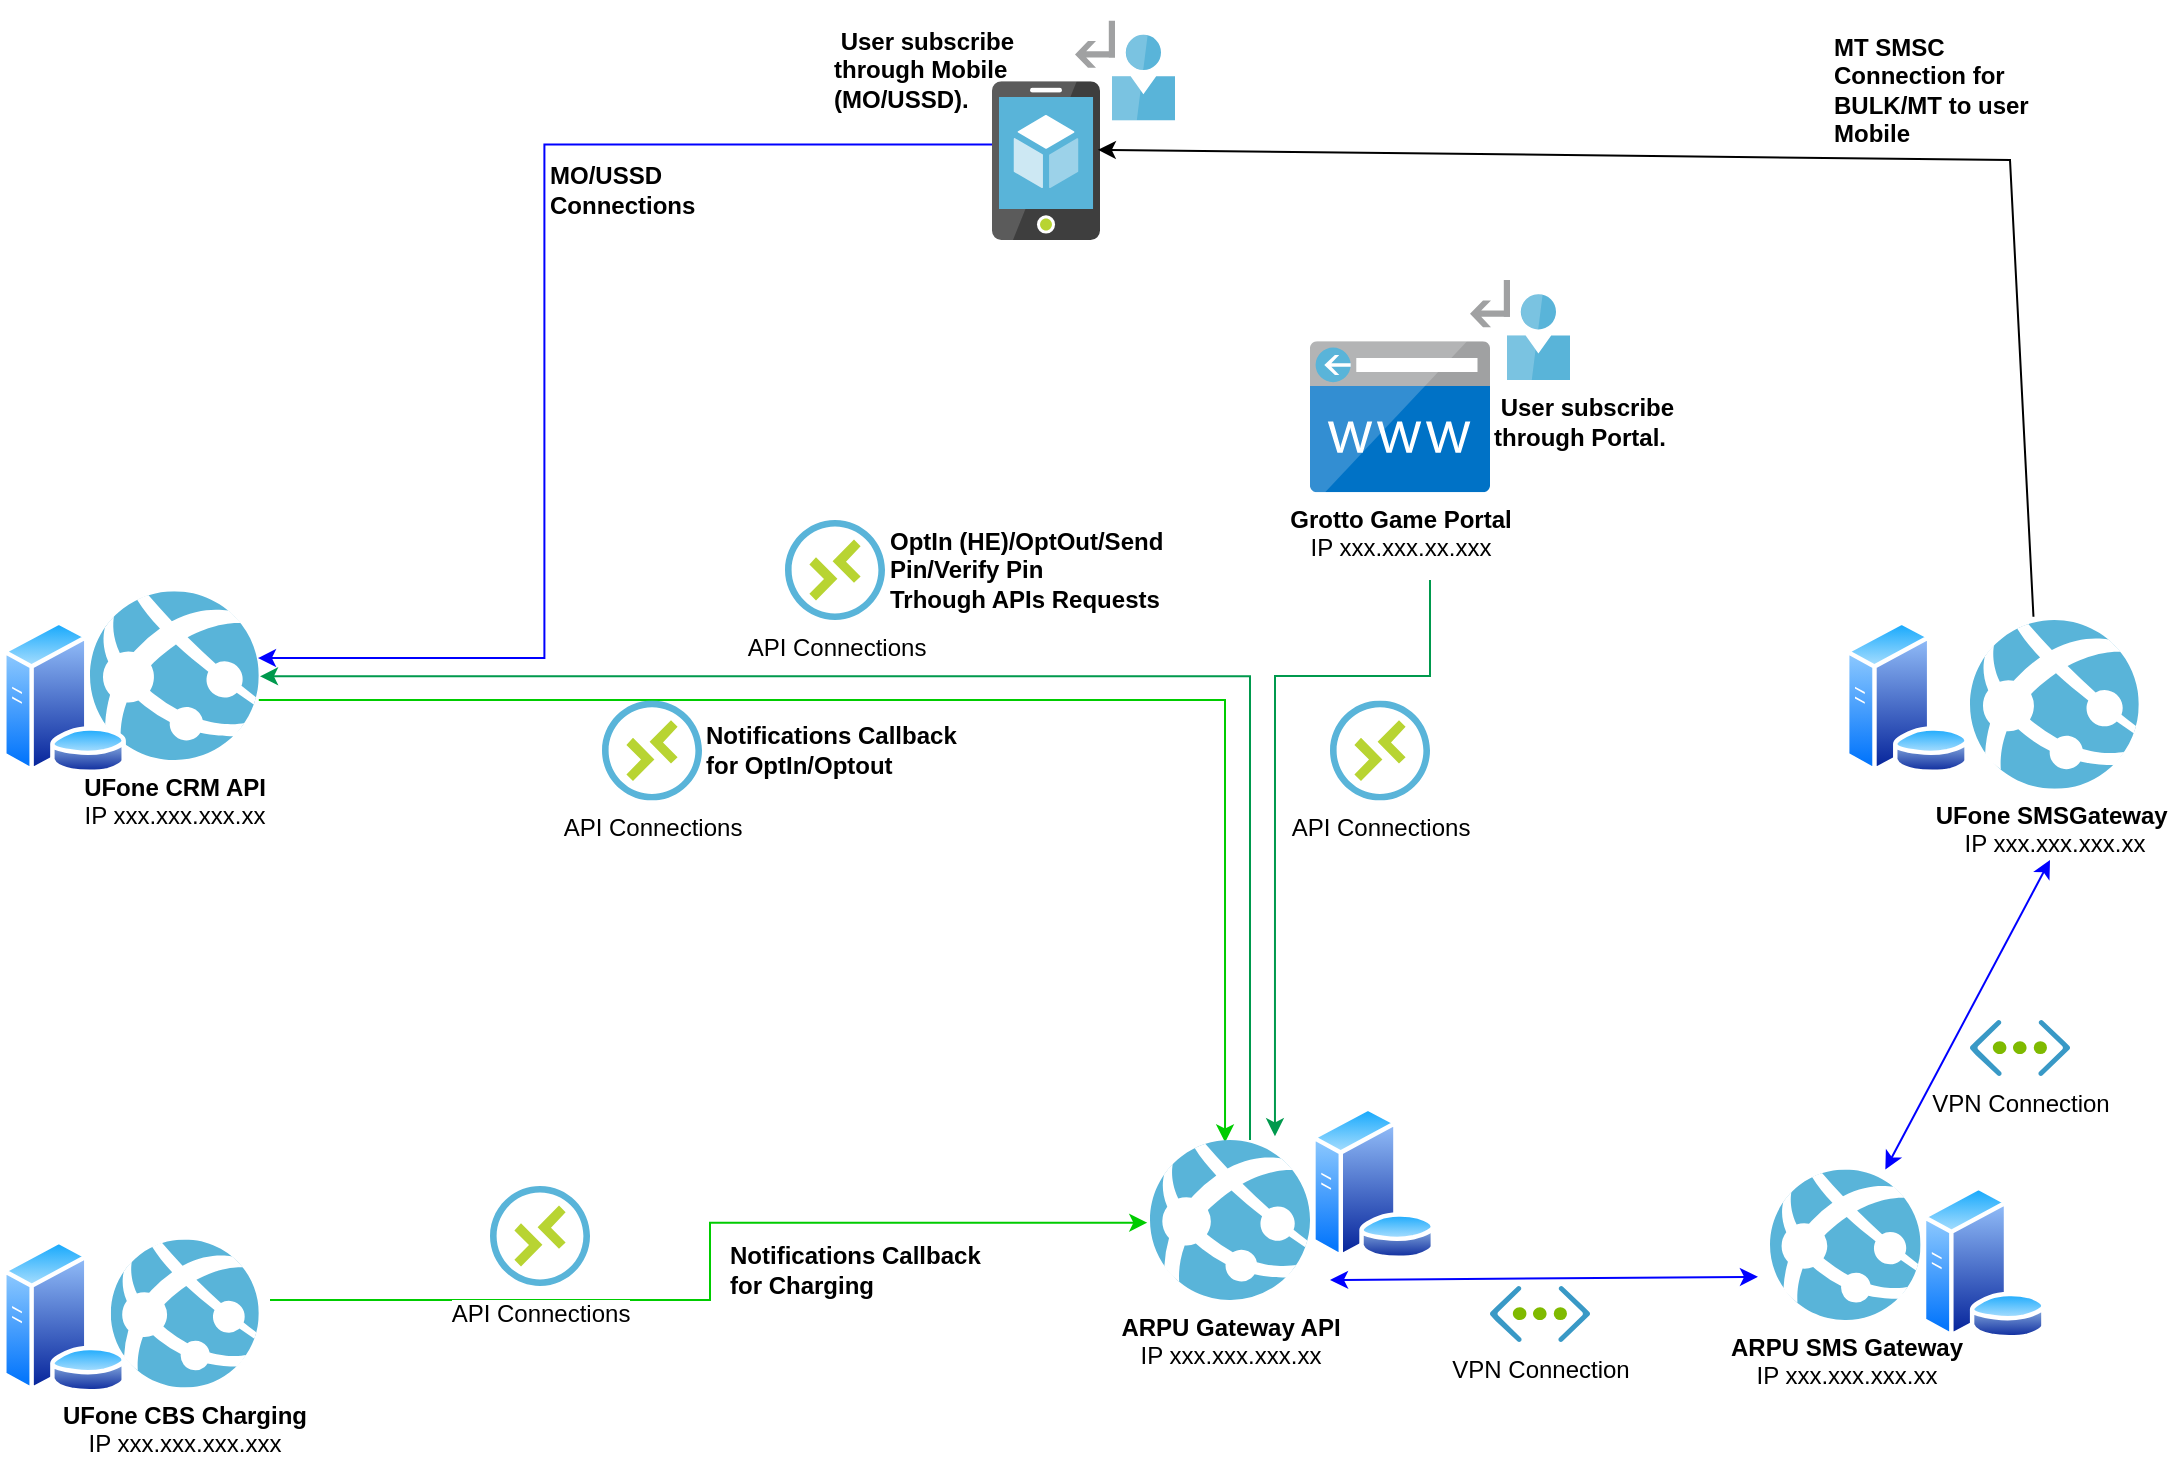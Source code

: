 <mxfile version="22.0.2" type="github" pages="3">
  <diagram id="XFZ-hpoHR0-XpEFwu2nl" name="Page-1">
    <mxGraphModel dx="2598" dy="1308" grid="1" gridSize="10" guides="1" tooltips="1" connect="1" arrows="1" fold="1" page="1" pageScale="1" pageWidth="1169" pageHeight="827" math="0" shadow="0">
      <root>
        <mxCell id="0" />
        <mxCell id="1" parent="0" />
        <mxCell id="Iq4nOUnd489xoeEo6U0S-1" style="edgeStyle=orthogonalEdgeStyle;rounded=0;orthogonalLoop=1;jettySize=auto;html=1;entryX=0.469;entryY=0.015;entryDx=0;entryDy=0;entryPerimeter=0;strokeColor=#00CC00;fontStyle=1" parent="1" source="Iq4nOUnd489xoeEo6U0S-3" target="Iq4nOUnd489xoeEo6U0S-13" edge="1">
          <mxGeometry relative="1" as="geometry">
            <Array as="points">
              <mxPoint x="647" y="430" />
            </Array>
          </mxGeometry>
        </mxCell>
        <mxCell id="Iq4nOUnd489xoeEo6U0S-3" value="&lt;b&gt;UFone CRM API&lt;/b&gt;&lt;br&gt;IP xxx.xxx.xxx.xx" style="sketch=0;aspect=fixed;html=1;points=[];align=center;image;fontSize=12;image=img/lib/mscae/App_Services.svg;" parent="1" vertex="1">
          <mxGeometry x="80" y="375.6" width="84.4" height="84.4" as="geometry" />
        </mxCell>
        <mxCell id="Iq4nOUnd489xoeEo6U0S-4" style="edgeStyle=orthogonalEdgeStyle;rounded=0;orthogonalLoop=1;jettySize=auto;html=1;entryX=0.995;entryY=0.396;entryDx=0;entryDy=0;entryPerimeter=0;exitX=0.849;exitY=1.032;exitDx=0;exitDy=0;exitPerimeter=0;strokeColor=#0000FF;" parent="1" source="Iq4nOUnd489xoeEo6U0S-24" target="Iq4nOUnd489xoeEo6U0S-3" edge="1">
          <mxGeometry relative="1" as="geometry" />
        </mxCell>
        <mxCell id="Iq4nOUnd489xoeEo6U0S-5" value="" style="sketch=0;aspect=fixed;html=1;points=[];align=center;image;fontSize=12;image=img/lib/mscae/App_Service_Mobile_App.svg;" parent="1" vertex="1">
          <mxGeometry x="531" y="120.59" width="54" height="79.41" as="geometry" />
        </mxCell>
        <mxCell id="Iq4nOUnd489xoeEo6U0S-6" style="edgeStyle=orthogonalEdgeStyle;rounded=0;orthogonalLoop=1;jettySize=auto;html=1;strokeColor=#00994D;entryX=0.781;entryY=-0.023;entryDx=0;entryDy=0;entryPerimeter=0;" parent="1" target="Iq4nOUnd489xoeEo6U0S-13" edge="1">
          <mxGeometry x="1" y="-130" relative="1" as="geometry">
            <mxPoint x="730" y="500" as="targetPoint" />
            <mxPoint x="750" y="370" as="sourcePoint" />
            <mxPoint x="-50" y="10" as="offset" />
            <Array as="points">
              <mxPoint x="750" y="418" />
              <mxPoint x="673" y="418" />
            </Array>
          </mxGeometry>
        </mxCell>
        <mxCell id="Iq4nOUnd489xoeEo6U0S-7" value="&lt;b&gt;Grotto Game Portal&lt;/b&gt;&lt;br&gt;IP xxx.xxx.xx.xxx" style="sketch=0;aspect=fixed;html=1;points=[];align=center;image;fontSize=12;image=img/lib/mscae/CustomDomain.svg;" parent="1" vertex="1">
          <mxGeometry x="690" y="250.58" width="90" height="75.6" as="geometry" />
        </mxCell>
        <mxCell id="Iq4nOUnd489xoeEo6U0S-8" value="API Connections" style="sketch=0;aspect=fixed;html=1;points=[];align=center;image;fontSize=12;image=img/lib/mscae/Connections.svg;strokeColor=#009900;" parent="1" vertex="1">
          <mxGeometry x="700" y="430.29" width="50" height="50" as="geometry" />
        </mxCell>
        <mxCell id="Iq4nOUnd489xoeEo6U0S-9" style="edgeStyle=orthogonalEdgeStyle;rounded=0;orthogonalLoop=1;jettySize=auto;html=1;entryX=-0.017;entryY=0.517;entryDx=0;entryDy=0;entryPerimeter=0;strokeColor=#00CC00;startArrow=none;" parent="1" target="Iq4nOUnd489xoeEo6U0S-13" edge="1">
          <mxGeometry relative="1" as="geometry">
            <mxPoint x="600" y="690" as="targetPoint" />
            <mxPoint x="170" y="730" as="sourcePoint" />
            <Array as="points">
              <mxPoint x="390" y="730" />
              <mxPoint x="390" y="691" />
            </Array>
          </mxGeometry>
        </mxCell>
        <mxCell id="Iq4nOUnd489xoeEo6U0S-10" value="&lt;b&gt;UFone CBS Charging&lt;/b&gt;&lt;br&gt;IP xxx.xxx.xxx.xxx" style="sketch=0;aspect=fixed;html=1;points=[];align=center;image;fontSize=12;image=img/lib/mscae/App_Services.svg;" parent="1" vertex="1">
          <mxGeometry x="90.4" y="699.7" width="74" height="74" as="geometry" />
        </mxCell>
        <mxCell id="Iq4nOUnd489xoeEo6U0S-11" value="" style="sketch=0;aspect=fixed;html=1;points=[];align=center;image;fontSize=12;image=img/lib/mscae/UserDefinedRoute.svg;" parent="1" vertex="1">
          <mxGeometry x="770" y="220" width="50" height="50" as="geometry" />
        </mxCell>
        <mxCell id="Iq4nOUnd489xoeEo6U0S-12" value="" style="sketch=0;aspect=fixed;html=1;points=[];align=center;image;fontSize=12;image=img/lib/mscae/UserDefinedRoute.svg;" parent="1" vertex="1">
          <mxGeometry x="572.5" y="90.3" width="50" height="50" as="geometry" />
        </mxCell>
        <mxCell id="Iq4nOUnd489xoeEo6U0S-38" style="edgeStyle=orthogonalEdgeStyle;rounded=0;orthogonalLoop=1;jettySize=auto;html=1;entryX=1.007;entryY=0.504;entryDx=0;entryDy=0;entryPerimeter=0;strokeColor=#00994D;" parent="1" source="Iq4nOUnd489xoeEo6U0S-13" target="Iq4nOUnd489xoeEo6U0S-3" edge="1">
          <mxGeometry relative="1" as="geometry">
            <Array as="points">
              <mxPoint x="660" y="418" />
            </Array>
          </mxGeometry>
        </mxCell>
        <mxCell id="Iq4nOUnd489xoeEo6U0S-13" value="&lt;b&gt;ARPU Gateway API&lt;/b&gt;&lt;br&gt;IP xxx.xxx.xxx.xx" style="sketch=0;aspect=fixed;html=1;points=[];align=center;image;fontSize=12;image=img/lib/mscae/App_Services.svg;" parent="1" vertex="1">
          <mxGeometry x="610" y="650" width="80" height="80" as="geometry" />
        </mxCell>
        <mxCell id="Iq4nOUnd489xoeEo6U0S-14" value="&lt;b&gt;ARPU SMS Gateway&lt;/b&gt;&lt;br&gt;IP xxx.xxx.xxx.xx" style="sketch=0;aspect=fixed;html=1;points=[];align=center;image;fontSize=12;image=img/lib/mscae/App_Services.svg;" parent="1" vertex="1">
          <mxGeometry x="920" y="664.71" width="75.29" height="75.29" as="geometry" />
        </mxCell>
        <mxCell id="Iq4nOUnd489xoeEo6U0S-15" value="API Connections" style="sketch=0;aspect=fixed;html=1;points=[];align=center;image;fontSize=12;image=img/lib/mscae/Connections.svg;" parent="1" vertex="1">
          <mxGeometry x="336" y="430.29" width="50" height="50" as="geometry" />
        </mxCell>
        <mxCell id="Iq4nOUnd489xoeEo6U0S-16" value="API Connections" style="sketch=0;aspect=fixed;html=1;points=[];align=center;image;fontSize=12;image=img/lib/mscae/Connections.svg;" parent="1" vertex="1">
          <mxGeometry x="280" y="673" width="50" height="50" as="geometry" />
        </mxCell>
        <mxCell id="Iq4nOUnd489xoeEo6U0S-18" value="VPN Connection" style="sketch=0;aspect=fixed;html=1;points=[];align=center;image;fontSize=12;image=img/lib/mscae/Virtual_Network.svg;" parent="1" vertex="1">
          <mxGeometry x="1020.0" y="590" width="50" height="28.0" as="geometry" />
        </mxCell>
        <mxCell id="Iq4nOUnd489xoeEo6U0S-19" value="" style="aspect=fixed;perimeter=ellipsePerimeter;html=1;align=center;shadow=0;dashed=0;spacingTop=3;image;image=img/lib/active_directory/database_server.svg;" parent="1" vertex="1">
          <mxGeometry x="35.43" y="390" width="63.14" height="77" as="geometry" />
        </mxCell>
        <mxCell id="Iq4nOUnd489xoeEo6U0S-21" value="" style="aspect=fixed;perimeter=ellipsePerimeter;html=1;align=center;shadow=0;dashed=0;spacingTop=3;image;image=img/lib/active_directory/database_server.svg;" parent="1" vertex="1">
          <mxGeometry x="690" y="633" width="63.14" height="77" as="geometry" />
        </mxCell>
        <mxCell id="Iq4nOUnd489xoeEo6U0S-22" value="" style="aspect=fixed;perimeter=ellipsePerimeter;html=1;align=center;shadow=0;dashed=0;spacingTop=3;image;image=img/lib/active_directory/database_server.svg;" parent="1" vertex="1">
          <mxGeometry x="995.29" y="672.7" width="63.14" height="77" as="geometry" />
        </mxCell>
        <mxCell id="Iq4nOUnd489xoeEo6U0S-24" value="&lt;div style=&quot;&quot;&gt;&lt;span style=&quot;background-color: initial;&quot;&gt;&lt;b&gt;&amp;nbsp;User subscribe through Mobile (MO/USSD).&lt;/b&gt;&lt;/span&gt;&lt;/div&gt;" style="text;html=1;strokeColor=none;fillColor=none;align=left;verticalAlign=middle;whiteSpace=wrap;rounded=0;" parent="1" vertex="1">
          <mxGeometry x="450" y="80.59" width="120" height="69.41" as="geometry" />
        </mxCell>
        <mxCell id="Iq4nOUnd489xoeEo6U0S-25" value="&lt;div style=&quot;&quot;&gt;&lt;b&gt;MO/USSD Connections&lt;/b&gt;&lt;/div&gt;" style="text;html=1;strokeColor=none;fillColor=none;align=left;verticalAlign=middle;whiteSpace=wrap;rounded=0;" parent="1" vertex="1">
          <mxGeometry x="307.5" y="140.3" width="120" height="69.41" as="geometry" />
        </mxCell>
        <mxCell id="Iq4nOUnd489xoeEo6U0S-26" value="&lt;div style=&quot;&quot;&gt;&lt;b&gt;MT SMSC Connection for BULK/MT to user Mobile&lt;/b&gt;&lt;/div&gt;" style="text;html=1;strokeColor=none;fillColor=none;align=left;verticalAlign=middle;whiteSpace=wrap;rounded=0;" parent="1" vertex="1">
          <mxGeometry x="950" y="90.3" width="100" height="69.41" as="geometry" />
        </mxCell>
        <mxCell id="Iq4nOUnd489xoeEo6U0S-27" value="&lt;div style=&quot;&quot;&gt;&lt;b&gt;Notifications Callback for OptIn/Optout&lt;/b&gt;&lt;/div&gt;" style="text;html=1;strokeColor=none;fillColor=none;align=left;verticalAlign=middle;whiteSpace=wrap;rounded=0;" parent="1" vertex="1">
          <mxGeometry x="386" y="420.59" width="145" height="69.41" as="geometry" />
        </mxCell>
        <mxCell id="Iq4nOUnd489xoeEo6U0S-28" value="&lt;div style=&quot;&quot;&gt;&lt;b&gt;Notifications Callback for Charging&lt;/b&gt;&lt;/div&gt;" style="text;html=1;strokeColor=none;fillColor=none;align=left;verticalAlign=middle;whiteSpace=wrap;rounded=0;" parent="1" vertex="1">
          <mxGeometry x="397.5" y="680.29" width="145" height="69.41" as="geometry" />
        </mxCell>
        <mxCell id="Iq4nOUnd489xoeEo6U0S-29" value="&lt;div style=&quot;&quot;&gt;&lt;b&gt;OptIn (HE)/OptOut/Send Pin/Verify Pin&amp;nbsp;&lt;/b&gt;&lt;/div&gt;&lt;b style=&quot;border-color: var(--border-color);&quot;&gt;Trhough APIs Requests&lt;/b&gt;" style="text;html=1;strokeColor=none;fillColor=none;align=left;verticalAlign=middle;whiteSpace=wrap;rounded=0;" parent="1" vertex="1">
          <mxGeometry x="477.5" y="330.3" width="145" height="69.41" as="geometry" />
        </mxCell>
        <mxCell id="Iq4nOUnd489xoeEo6U0S-30" value="&lt;b&gt;UFone SMSGateway&amp;nbsp;&lt;/b&gt;&lt;br&gt;IP xxx.xxx.xxx.xx" style="sketch=0;aspect=fixed;html=1;points=[];align=center;image;fontSize=12;image=img/lib/mscae/App_Services.svg;" parent="1" vertex="1">
          <mxGeometry x="1020.0" y="390" width="84.4" height="84.4" as="geometry" />
        </mxCell>
        <mxCell id="Iq4nOUnd489xoeEo6U0S-31" value="" style="aspect=fixed;perimeter=ellipsePerimeter;html=1;align=center;shadow=0;dashed=0;spacingTop=3;image;image=img/lib/active_directory/database_server.svg;" parent="1" vertex="1">
          <mxGeometry x="956.86" y="390" width="63.14" height="77" as="geometry" />
        </mxCell>
        <mxCell id="Iq4nOUnd489xoeEo6U0S-32" value="" style="endArrow=classic;startArrow=classic;html=1;rounded=0;strokeColor=#0000FF;" parent="1" target="Iq4nOUnd489xoeEo6U0S-14" edge="1">
          <mxGeometry width="50" height="50" relative="1" as="geometry">
            <mxPoint x="1060" y="510" as="sourcePoint" />
            <mxPoint x="990" y="640" as="targetPoint" />
          </mxGeometry>
        </mxCell>
        <mxCell id="Iq4nOUnd489xoeEo6U0S-33" value="" style="endArrow=classic;startArrow=none;html=1;rounded=0;entryX=0.98;entryY=0.432;entryDx=0;entryDy=0;entryPerimeter=0;exitX=0.376;exitY=-0.019;exitDx=0;exitDy=0;exitPerimeter=0;strokeColor=#000000;endFill=1;startFill=0;" parent="1" source="Iq4nOUnd489xoeEo6U0S-30" target="Iq4nOUnd489xoeEo6U0S-5" edge="1">
          <mxGeometry width="50" height="50" relative="1" as="geometry">
            <mxPoint x="970" y="220" as="sourcePoint" />
            <mxPoint x="1020" y="170" as="targetPoint" />
            <Array as="points">
              <mxPoint x="1040" y="160" />
            </Array>
          </mxGeometry>
        </mxCell>
        <mxCell id="Iq4nOUnd489xoeEo6U0S-34" value="" style="endArrow=classic;startArrow=classic;html=1;rounded=0;entryX=-0.08;entryY=0.713;entryDx=0;entryDy=0;entryPerimeter=0;strokeColor=#0000FF;" parent="1" target="Iq4nOUnd489xoeEo6U0S-14" edge="1">
          <mxGeometry width="50" height="50" relative="1" as="geometry">
            <mxPoint x="700" y="720" as="sourcePoint" />
            <mxPoint x="750" y="430" as="targetPoint" />
          </mxGeometry>
        </mxCell>
        <mxCell id="Iq4nOUnd489xoeEo6U0S-35" value="VPN Connection" style="sketch=0;aspect=fixed;html=1;points=[];align=center;image;fontSize=12;image=img/lib/mscae/Virtual_Network.svg;" parent="1" vertex="1">
          <mxGeometry x="780" y="723" width="50" height="28.0" as="geometry" />
        </mxCell>
        <mxCell id="Iq4nOUnd489xoeEo6U0S-36" value="&lt;div style=&quot;&quot;&gt;&lt;span style=&quot;background-color: initial;&quot;&gt;&lt;b&gt;&amp;nbsp;User subscribe through Portal.&lt;/b&gt;&lt;/span&gt;&lt;/div&gt;" style="text;html=1;strokeColor=none;fillColor=none;align=left;verticalAlign=middle;whiteSpace=wrap;rounded=0;" parent="1" vertex="1">
          <mxGeometry x="780" y="256.77" width="120" height="69.41" as="geometry" />
        </mxCell>
        <mxCell id="Iq4nOUnd489xoeEo6U0S-37" value="API Connections" style="sketch=0;aspect=fixed;html=1;points=[];align=center;image;fontSize=12;image=img/lib/mscae/Connections.svg;strokeColor=#009900;" parent="1" vertex="1">
          <mxGeometry x="427.5" y="340" width="50" height="50" as="geometry" />
        </mxCell>
        <mxCell id="Iq4nOUnd489xoeEo6U0S-20" value="" style="aspect=fixed;perimeter=ellipsePerimeter;html=1;align=center;shadow=0;dashed=0;spacingTop=3;image;image=img/lib/active_directory/database_server.svg;" parent="1" vertex="1">
          <mxGeometry x="35.43" y="699.7" width="63.14" height="77" as="geometry" />
        </mxCell>
      </root>
    </mxGraphModel>
  </diagram>
  <diagram id="z1BXuJWY3sJz0xcuCzpR" name="MuzicUP Component Colloberation">
    <mxGraphModel dx="2598" dy="1308" grid="1" gridSize="10" guides="1" tooltips="1" connect="1" arrows="1" fold="1" page="1" pageScale="1" pageWidth="1169" pageHeight="827" math="0" shadow="0">
      <root>
        <mxCell id="0" />
        <mxCell id="1" parent="0" />
        <mxCell id="dNwVMRSIJZshFomKGK8E-1" value="User" style="shape=umlActor;verticalLabelPosition=bottom;verticalAlign=top;html=1;outlineConnect=0;" vertex="1" parent="1">
          <mxGeometry x="50" y="80" width="30" height="60" as="geometry" />
        </mxCell>
      </root>
    </mxGraphModel>
  </diagram>
  <diagram name="MuzicUP Components Architecture" id="W1YoEjwqq9jiVjFT_SSB">
    <mxGraphModel dx="2598" dy="1308" grid="1" gridSize="10" guides="1" tooltips="1" connect="1" arrows="1" fold="1" page="1" pageScale="1" pageWidth="1169" pageHeight="827" math="0" shadow="0">
      <root>
        <mxCell id="wuGOkdKwMO8VdwPY9DZF-0" />
        <mxCell id="wuGOkdKwMO8VdwPY9DZF-1" parent="wuGOkdKwMO8VdwPY9DZF-0" />
        <mxCell id="UupQosg42-_fohMUtWr8-0" value="Database" style="rounded=0;whiteSpace=wrap;html=1;shadow=1;fillColor=#FFD966;" vertex="1" parent="wuGOkdKwMO8VdwPY9DZF-1">
          <mxGeometry x="40" y="750" width="1100" height="60" as="geometry" />
        </mxCell>
        <mxCell id="UupQosg42-_fohMUtWr8-1" value="BI Jobs" style="rounded=0;whiteSpace=wrap;html=1;fillColor=#A9C4EB;" vertex="1" parent="wuGOkdKwMO8VdwPY9DZF-1">
          <mxGeometry x="880" y="610" width="260" height="60" as="geometry" />
        </mxCell>
        <mxCell id="UupQosg42-_fohMUtWr8-2" value="Daily Uploader Service" style="rounded=0;whiteSpace=wrap;html=1;shadow=1;fillColor=#E6E6E6;fontStyle=1" vertex="1" parent="wuGOkdKwMO8VdwPY9DZF-1">
          <mxGeometry x="280" y="550" width="130" height="60" as="geometry" />
        </mxCell>
        <mxCell id="UupQosg42-_fohMUtWr8-3" value="Monthly Uploader Service" style="rounded=0;whiteSpace=wrap;html=1;shadow=1;fillColor=#E6E6E6;fontStyle=1" vertex="1" parent="wuGOkdKwMO8VdwPY9DZF-1">
          <mxGeometry x="420" y="550" width="140" height="60" as="geometry" />
        </mxCell>
        <mxCell id="UupQosg42-_fohMUtWr8-4" value="MuzicUP CMS" style="rounded=0;whiteSpace=wrap;html=1;shadow=1;fillColor=#E6E6E6;fontStyle=1" vertex="1" parent="wuGOkdKwMO8VdwPY9DZF-1">
          <mxGeometry x="30" y="550" width="120" height="60" as="geometry" />
        </mxCell>
        <mxCell id="UupQosg42-_fohMUtWr8-5" value="MetaData Service" style="rounded=0;whiteSpace=wrap;html=1;shadow=1;fillColor=#E6E6E6;fontStyle=1" vertex="1" parent="wuGOkdKwMO8VdwPY9DZF-1">
          <mxGeometry x="160" y="550" width="110" height="60" as="geometry" />
        </mxCell>
        <mxCell id="UupQosg42-_fohMUtWr8-6" style="edgeStyle=orthogonalEdgeStyle;rounded=0;orthogonalLoop=1;jettySize=auto;html=1;entryX=0.045;entryY=0;entryDx=0;entryDy=0;entryPerimeter=0;" edge="1" parent="wuGOkdKwMO8VdwPY9DZF-1" source="UupQosg42-_fohMUtWr8-4" target="UupQosg42-_fohMUtWr8-0">
          <mxGeometry relative="1" as="geometry" />
        </mxCell>
        <mxCell id="UupQosg42-_fohMUtWr8-9" style="edgeStyle=orthogonalEdgeStyle;rounded=0;orthogonalLoop=1;jettySize=auto;html=1;entryX=0.161;entryY=0.039;entryDx=0;entryDy=0;entryPerimeter=0;" edge="1" parent="wuGOkdKwMO8VdwPY9DZF-1" source="UupQosg42-_fohMUtWr8-5" target="UupQosg42-_fohMUtWr8-0">
          <mxGeometry relative="1" as="geometry" />
        </mxCell>
        <mxCell id="UupQosg42-_fohMUtWr8-10" style="edgeStyle=orthogonalEdgeStyle;rounded=0;orthogonalLoop=1;jettySize=auto;html=1;entryX=0.277;entryY=0.039;entryDx=0;entryDy=0;entryPerimeter=0;" edge="1" parent="wuGOkdKwMO8VdwPY9DZF-1" source="UupQosg42-_fohMUtWr8-2" target="UupQosg42-_fohMUtWr8-0">
          <mxGeometry relative="1" as="geometry" />
        </mxCell>
        <mxCell id="UupQosg42-_fohMUtWr8-11" style="edgeStyle=orthogonalEdgeStyle;rounded=0;orthogonalLoop=1;jettySize=auto;html=1;entryX=0.398;entryY=-0.016;entryDx=0;entryDy=0;entryPerimeter=0;" edge="1" parent="wuGOkdKwMO8VdwPY9DZF-1" source="UupQosg42-_fohMUtWr8-3" target="UupQosg42-_fohMUtWr8-0">
          <mxGeometry relative="1" as="geometry" />
        </mxCell>
        <mxCell id="UupQosg42-_fohMUtWr8-13" style="edgeStyle=orthogonalEdgeStyle;rounded=0;orthogonalLoop=1;jettySize=auto;html=1;entryX=0.393;entryY=1.021;entryDx=0;entryDy=0;entryPerimeter=0;" edge="1" parent="wuGOkdKwMO8VdwPY9DZF-1" source="UupQosg42-_fohMUtWr8-0" target="UupQosg42-_fohMUtWr8-1">
          <mxGeometry relative="1" as="geometry" />
        </mxCell>
        <mxCell id="UupQosg42-_fohMUtWr8-15" value="Mail Engine Service" style="rounded=0;whiteSpace=wrap;html=1;" vertex="1" parent="wuGOkdKwMO8VdwPY9DZF-1">
          <mxGeometry x="1000" y="460" width="120" height="60" as="geometry" />
        </mxCell>
        <mxCell id="UupQosg42-_fohMUtWr8-16" value="Discrepancy Service" style="rounded=0;whiteSpace=wrap;html=1;shadow=1;fillColor=#E6E6E6;fontStyle=1" vertex="1" parent="wuGOkdKwMO8VdwPY9DZF-1">
          <mxGeometry x="570" y="550" width="140" height="60" as="geometry" />
        </mxCell>
        <mxCell id="UupQosg42-_fohMUtWr8-17" style="edgeStyle=orthogonalEdgeStyle;rounded=0;orthogonalLoop=1;jettySize=auto;html=1;entryX=0.463;entryY=0.002;entryDx=0;entryDy=0;entryPerimeter=0;" edge="1" parent="wuGOkdKwMO8VdwPY9DZF-1" source="UupQosg42-_fohMUtWr8-16" target="UupQosg42-_fohMUtWr8-0">
          <mxGeometry relative="1" as="geometry" />
        </mxCell>
        <mxCell id="UupQosg42-_fohMUtWr8-18" value="Language Resources" style="rounded=0;whiteSpace=wrap;html=1;" vertex="1" parent="wuGOkdKwMO8VdwPY9DZF-1">
          <mxGeometry x="1000" y="390" width="120" height="60" as="geometry" />
        </mxCell>
        <mxCell id="UupQosg42-_fohMUtWr8-22" style="edgeStyle=orthogonalEdgeStyle;rounded=0;orthogonalLoop=1;jettySize=auto;html=1;entryX=0;entryY=0.5;entryDx=0;entryDy=0;" edge="1" parent="wuGOkdKwMO8VdwPY9DZF-1" source="UupQosg42-_fohMUtWr8-19" target="UupQosg42-_fohMUtWr8-15">
          <mxGeometry relative="1" as="geometry" />
        </mxCell>
        <mxCell id="UupQosg42-_fohMUtWr8-19" value="MuzicUP API" style="rounded=0;whiteSpace=wrap;html=1;" vertex="1" parent="wuGOkdKwMO8VdwPY9DZF-1">
          <mxGeometry x="820" y="430" width="120" height="60" as="geometry" />
        </mxCell>
        <mxCell id="UupQosg42-_fohMUtWr8-21" style="edgeStyle=orthogonalEdgeStyle;rounded=0;orthogonalLoop=1;jettySize=auto;html=1;entryX=0.91;entryY=-0.016;entryDx=0;entryDy=0;entryPerimeter=0;" edge="1" parent="wuGOkdKwMO8VdwPY9DZF-1" source="UupQosg42-_fohMUtWr8-1" target="UupQosg42-_fohMUtWr8-0">
          <mxGeometry relative="1" as="geometry" />
        </mxCell>
        <mxCell id="UupQosg42-_fohMUtWr8-29" style="edgeStyle=orthogonalEdgeStyle;rounded=0;orthogonalLoop=1;jettySize=auto;html=1;" edge="1" parent="wuGOkdKwMO8VdwPY9DZF-1" source="UupQosg42-_fohMUtWr8-23" target="UupQosg42-_fohMUtWr8-18">
          <mxGeometry relative="1" as="geometry" />
        </mxCell>
        <mxCell id="UupQosg42-_fohMUtWr8-39" style="edgeStyle=orthogonalEdgeStyle;rounded=0;orthogonalLoop=1;jettySize=auto;html=1;" edge="1" parent="wuGOkdKwMO8VdwPY9DZF-1" source="UupQosg42-_fohMUtWr8-23" target="UupQosg42-_fohMUtWr8-33">
          <mxGeometry relative="1" as="geometry" />
        </mxCell>
        <mxCell id="UupQosg42-_fohMUtWr8-23" value="Landing Page" style="shape=process;whiteSpace=wrap;html=1;backgroundOutline=1;" vertex="1" parent="wuGOkdKwMO8VdwPY9DZF-1">
          <mxGeometry x="640" y="260" width="120" height="60" as="geometry" />
        </mxCell>
        <mxCell id="UupQosg42-_fohMUtWr8-35" style="edgeStyle=orthogonalEdgeStyle;rounded=0;orthogonalLoop=1;jettySize=auto;html=1;entryX=0;entryY=0.5;entryDx=0;entryDy=0;" edge="1" parent="wuGOkdKwMO8VdwPY9DZF-1" source="UupQosg42-_fohMUtWr8-24" target="UupQosg42-_fohMUtWr8-33">
          <mxGeometry relative="1" as="geometry">
            <Array as="points">
              <mxPoint x="350" y="460" />
            </Array>
          </mxGeometry>
        </mxCell>
        <mxCell id="UupQosg42-_fohMUtWr8-24" value="MuzicUP Dashboard View" style="shape=process;whiteSpace=wrap;html=1;backgroundOutline=1;" vertex="1" parent="wuGOkdKwMO8VdwPY9DZF-1">
          <mxGeometry x="300" y="260" width="120" height="60" as="geometry" />
        </mxCell>
        <mxCell id="UupQosg42-_fohMUtWr8-31" style="edgeStyle=orthogonalEdgeStyle;rounded=0;orthogonalLoop=1;jettySize=auto;html=1;" edge="1" parent="wuGOkdKwMO8VdwPY9DZF-1" source="UupQosg42-_fohMUtWr8-25" target="UupQosg42-_fohMUtWr8-19">
          <mxGeometry relative="1" as="geometry">
            <Array as="points">
              <mxPoint x="610" y="290" />
              <mxPoint x="610" y="400" />
              <mxPoint x="880" y="400" />
            </Array>
          </mxGeometry>
        </mxCell>
        <mxCell id="UupQosg42-_fohMUtWr8-34" style="edgeStyle=orthogonalEdgeStyle;rounded=0;orthogonalLoop=1;jettySize=auto;html=1;entryX=0;entryY=0.5;entryDx=0;entryDy=0;" edge="1" parent="wuGOkdKwMO8VdwPY9DZF-1" source="UupQosg42-_fohMUtWr8-25" target="UupQosg42-_fohMUtWr8-33">
          <mxGeometry relative="1" as="geometry">
            <Array as="points">
              <mxPoint x="520" y="460" />
            </Array>
          </mxGeometry>
        </mxCell>
        <mxCell id="UupQosg42-_fohMUtWr8-25" value="MuzicUP CP VIew" style="shape=process;whiteSpace=wrap;html=1;backgroundOutline=1;" vertex="1" parent="wuGOkdKwMO8VdwPY9DZF-1">
          <mxGeometry x="460" y="260" width="120" height="60" as="geometry" />
        </mxCell>
        <mxCell id="UupQosg42-_fohMUtWr8-28" style="edgeStyle=orthogonalEdgeStyle;rounded=0;orthogonalLoop=1;jettySize=auto;html=1;entryX=0.682;entryY=0.021;entryDx=0;entryDy=0;entryPerimeter=0;" edge="1" parent="wuGOkdKwMO8VdwPY9DZF-1" source="UupQosg42-_fohMUtWr8-19" target="UupQosg42-_fohMUtWr8-0">
          <mxGeometry relative="1" as="geometry">
            <Array as="points">
              <mxPoint x="880" y="590" />
              <mxPoint x="790" y="590" />
            </Array>
          </mxGeometry>
        </mxCell>
        <mxCell id="UupQosg42-_fohMUtWr8-38" style="edgeStyle=orthogonalEdgeStyle;rounded=0;orthogonalLoop=1;jettySize=auto;html=1;entryX=0;entryY=0.75;entryDx=0;entryDy=0;" edge="1" parent="wuGOkdKwMO8VdwPY9DZF-1" source="UupQosg42-_fohMUtWr8-30" target="UupQosg42-_fohMUtWr8-33">
          <mxGeometry relative="1" as="geometry">
            <Array as="points">
              <mxPoint x="190" y="475" />
            </Array>
          </mxGeometry>
        </mxCell>
        <mxCell id="UupQosg42-_fohMUtWr8-30" value="MuzicUP SmarlLink" style="shape=process;whiteSpace=wrap;html=1;backgroundOutline=1;" vertex="1" parent="wuGOkdKwMO8VdwPY9DZF-1">
          <mxGeometry x="130" y="260" width="120" height="60" as="geometry" />
        </mxCell>
        <mxCell id="UupQosg42-_fohMUtWr8-33" value="MuzicUP Core" style="rounded=0;whiteSpace=wrap;html=1;" vertex="1" parent="wuGOkdKwMO8VdwPY9DZF-1">
          <mxGeometry x="680" y="430" width="120" height="60" as="geometry" />
        </mxCell>
        <mxCell id="UupQosg42-_fohMUtWr8-37" style="edgeStyle=orthogonalEdgeStyle;rounded=0;orthogonalLoop=1;jettySize=auto;html=1;entryX=0.68;entryY=0.002;entryDx=0;entryDy=0;entryPerimeter=0;exitX=0.5;exitY=1;exitDx=0;exitDy=0;" edge="1" parent="wuGOkdKwMO8VdwPY9DZF-1" source="UupQosg42-_fohMUtWr8-33" target="UupQosg42-_fohMUtWr8-0">
          <mxGeometry relative="1" as="geometry">
            <Array as="points">
              <mxPoint x="740" y="490" />
              <mxPoint x="740" y="590" />
              <mxPoint x="788" y="590" />
            </Array>
          </mxGeometry>
        </mxCell>
      </root>
    </mxGraphModel>
  </diagram>
</mxfile>
